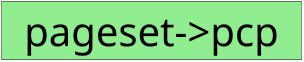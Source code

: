 @startuml

scale 1/5
skinparam ComponentStyle rectangle
skinparam Component {
    FontSize 200
    BackgroundColor LightGreen
    BorderThickness 2
    BorderColor black
}

skinparam Rectangle {
    BackgroundColor transparent
    BorderColor transparent
}

component "  pageset->pcp  " as fl1

@enduml